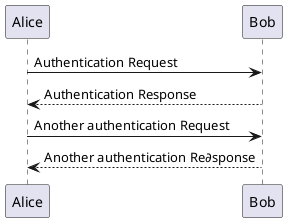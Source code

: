 @startuml
Alice -> Bob: Authentication Request
Bob --> Alice: Authentication Response
Alice -> Bob: Another authentication Request
Alice <-- Bob: Another authentication Re∂sponse
@enduml

@startuml
actor Foo1
boundary Foo2
control Foo3
entity Foo4
database Foo5
collections Foo6
Foo1 -> Foo2 : To boundary
Foo1 -> Foo3 : To control
Foo1 -> Foo4 : To entity
Foo1 -> Foo5 : To database
Foo1 -> Foo6 : To collections
@enduml

@startuml
actor Bob #red
' The only difference between actor
'and participant is the drawing
participant Alice
participant "I have a really\nlong name" as L #99FF99
/'  You can also declare:
    participant L as "I have a really \nlong name" #99FF99
    '/
Alice -> Bob : Authentication Request
Bob -> Alice : Authentication Response
Bob -> L : Log transaction
@enduml

@startuml
participant Last order 30
participant Middle order 20
participant First order 10
@enduml

@startuml
Alice -> "Bob()" : Hello
"Bob()" -> "This is very\nlong" as Long
' You can also declare:
' "Bob()" -> Long as "This is very\nlong"
Long -> "Bob()" : ok
@enduml

@startuml
Alice -> Alice : This is a signal to self.\nIt also demontrates\nmultiline \ntext
@enduml

@startuml
Bob ->x Alice
Bob -> Alice
Bob ->> Alice
Bob -\ Alice
Bob \\- Alice
Bob //-- Alice
Bob ->o Alice
Bob o\\-- Alice
Bob <-> Alice
Bob <->o Alice
@enduml

@startuml
Bob -[#red]> Alice : hello
Alice -[#0000FF]-> Bob : ok
@enduml

@startuml
autonumber
Bob -> Alice : Authentication Request
Bob <- Alice : Authentication Response
@enduml

@startuml
autonumber
Bob -> Alice : Authentication Request
Bob <- Alice : Authentication Response

autonumber 15
Bob -> Alice : Another authentication Request
Bob <- Alice : Another authentication Response

autonumber 40 10
Bob -> Alice : Yet another authentication Request
Bob <- Alice : Yet another authentication Respons
@enduml

@startuml
autonumber "<b>[000]"
Bob -> Alice : Authentication Request
Bob <- Alice : Authentication Response

autonumber 15 "<b>(<u>##</u>)"
Bob -> Alice : Another authentication Request
Bob <- Alice : Another authentication Response

autonumber 40 10 "<font color=red><b>Message 0  "
Bob -> Alice : Yet another authentication Request
Bob <- Alice : Yet another authentication Respons
@enduml

@startuml
autonumber 10 10 "<b>[000]"
Bob -> Alice : Authentication Request
Bob <- Alice : Authentication Response

autonumber stop
Bob -> Alice : dummy

autonumber resume "<font color=red><b>Message 0  "
Bob -> Alice : Yet another authentication Request
Bob <- Alice : Yet another authentication Respons

autonumber stop
Bob -> Alice : dummy

autonumber resume 1 "<font color=blue><b>Message 0  "
Bob -> Alice : Yet another authentication Request
Bob <- Alice : Yet another authentication Respons
@enduml

@startuml
header Page Header
footer Page %page% of %lastpage%

title Example Title

Alice -> Bob : message 1
Alice -> Bob : message 2
@enduml

@startuml
Alice -> Bob : message 1
Alice -> Bob : message 2

newpage

Alice -> Bob : message 3
Alice -> Bob : message 4

newpage A little for the\nlast page

Alice -> Bob : message 5
Alice -> Bob : message 6
@enduml

@startuml
Alice -> Bob : Authentication Request

alt successful case

Bob -> Alice : Authentication Accepted

else some kind of failure

Bob -> Alice : Authentication Failure
group My own label
Alice -> Log : Log attack start
    loop 1000 times
        Alice -> Bob : DNS Attack
    end
Alice -> Log : Log attack end
end

else Another type of failure

    Bob -> Alice : Please repeat

end
@enduml

@startuml
Alice -> Bob : hello
note left : this is a first note

Bob -> Alice : ok
note right : this is another note

Bob -> Bob : I am thinking
note left
a note
can also be difined
on several lines
end note
@enduml

@startuml
participant Alice
participant Bob
note left of Alice #aqua
This is displayed
left of Alice.
end note

note right of Alice : This is displayed right of Alice

note over Alice, Bob #FFAAAA : This is displayed\n over Bob and Alice.

note over Bob, Alice
This is yet another
example of
a long note.
end note
@enduml

@startuml
caller -> server : conReq
hnote over caller : idle
caller <- server : conConf
rnote over server
"r" as rectangle
"h" as hexagon
endnote
@enduml

@startuml
participant Alice
participant "The **Famous** Bob" as Bob

Alice -> Bob : hello --there--
... Some ~~long delay~~ ...
Bob -> Alice : ok
note left 
    This is **bold**
    This is //italics//
    This is ""monospaced""
    This is --stroked--
    This is __underlined__
    This is ~~waved~~
end note

Alice -> Bob : A //well formatted// message
note right of Alice
    This is <back:cadetblue><size:18>displayed</size></back>
    __left of __ Alice.
end note

note left of Bob
    <u:red>This</u> is <color #118888>displayed</color>
    **<color purple>left of</color> <s:red>Alice</strike> Bob**.
end note

note over Alice, Bob
    <w:#FF33FF>This is hosted</w> by <img sourceforge.jpg>
end note
@enduml

@startuml

== Initialization ==

Alice -> Bob : Authentication Request
Bob -> Alice : Authentication Response

== Repetition ==

Alice -> Bob : Another authentication Request
Bob -> Alice : Another authentication Response

@enduml

@startuml
participant Alice
actor Bob

ref over Alice, Bob : Init

Alice -> Bob : hello

ref over Bob
    This can be on
    several lines
end ref
@enduml

@startuml
Alice -> Bob : Authentication Request
...
Bob --> Alice : Authentication Response
... 5 minutes latter...
Bob --> Alice : Bye !
@enduml

@startuml
Alice -> Bob : message 1
Bob --> Alice : ok
|||
Alice -> Bob : message 2
Bob --> Alice : ok
||100||
Alice -> Bob : message 3
Bob --> Alice : ok
@enduml

@startuml
participant User

User -> A : DoWrok
activate A

A -> B : << createReuest >>
activate B

B -> C : DoWork
activate C
C --> B : WorkDone
destroy C

B --> A : RequestCreated
deactivate B

A --> User : Done
Deactivate A
@enduml

@startuml
participant User

User -> A : DoWork
activate A #FFBBBB

A -> A : Internal Call
activate A #DarkSalmon

A -> B : << createRequest >>
activate B

B --> A : RequestCreated
deactivate B
deactivate A
A -> User : Done
deactivate A
@enduml

@startuml
Bob -> Alice : hello
activate Alice
Alice -> Alice : some action
return bye
@enduml

@startuml
Bob -> Alice : hello

create Other
Alice -> Other : new

create control String
Alice -> String

note right : You can also put notes!

Alice -> Bob : ok
@enduml

@startuml
[-> A : DoWork

activate A

A -> A : Internal call
activate A

A ->] : << createRequest >>

A <--] : RequestCreated
deactivate A
[<- A : Done
deactivate A
@enduml

@startuml
[-> Bob
[o-> Bob
[o->o Bob
[x-> Bob
[<- Bob
[x<- Bob

Bob ->]
Bob ->o]
Bob o->o]
Bob ->x]
Bob <-]
Bob x<-]
@enduml

@startuml

participant "Famous Bob" as Bob << Generated >>
participant Alice << (C,#ADD1B2) Testable >>

Bob ->  Alice: First message

@enduml

@startuml
skinparam Guillemet false
participant "Famous Bob" as Bob << Generated >>
participant Alice << (C,#ADD1B2) Testable >>

Bob -> Alice: First message
@enduml

@startuml
participant Bob << (C,#ADD1B2) >>
participant Alice << (C,#ADD1B2) >>

Bob -> Alice: First message
@enduml

@startuml
title __Simple__ **communication** example

Alice -> Bob: Authentication Request
Bob -> Alice: Authentication Response
@enduml

@startuml
title __Simple__ **communication** example\non several lines
Alice -> Bob: Authentication Request
Bob -> Alice: Authentication Response

@enduml

@startuml
title
    <u>Simple</u> communication example
    on <i>several</i> lines and using <font color=red>html</font>
    This is hosted by <img:sorceforge.jpg>
end title

Alice -> Bob: Authentication Request
Bob -> Alice: Authentication Response
@enduml

@startuml
box "Internal Service" #LightBlue
participant Bob
participant Alice
end box
participant Other

Bob -> Alice : hello
Alice -> Other : hello
@enduml

@startuml
hide footbox
title Footer removed

Alice -> Bob : Authentication Request
Bob -> Alice : Authentication Response
@enduml

@startuml
skinparam SequenceArrowThickness 2
skinparam RoundCorner 20
skinparam MaxMessageSize 60
skinparam SequenceParticipant underline

actor User
participant "First Class" as A
participant "Second Class" as B
participant "Last Class" as C

User -> A: DoWork
activate A

A -> B: Create Request
activate B

B -> C: DoWork
activate C
C --> B: WorkDone
destroy C

B --> A: Request Created
deactivate B

A --> User: Done
deactivate A

@enduml

@startuml
skinparam BackgroundColor #EEEBDC
skinparam Handwritten true

skinparam sequence {
    ArrowColor DeepSkyBlue
    ActorBorderColor DeepSkyBlue
    LifeLineBorderColor blue
    LifeLineBackgroundColor #A9DCDF

    ParticipantBorderColor DeepSkyBlue
    ParticipantBackgroundColor DodgerBlue
    ParticipantFontName Impact
    ParticipantFontSize 17
    ParticipantFontColor #A9DCDF

    ActorBackgroundColor aqua
    ActorFontColor DeepSkyBlue
    ActorFontSize 17
    ActorFontSize Aapex
}

actor User
participant "First Class" as A
participant "Second Class" as B
participant "Last Class" as C

User -> A: DoWork
activate A

A -> B: Create Request
activate B

B -> C: DoWork
activate C
C --> B: WorkDone
destroy C

B --> A: Request Created
deactivate B

A --> User: Done
deactivate A

@enduml

@startuml
skinparam ParticipantPadding 20
skinparam BoxPadding 10

box "Foo1"
participant Alice1
participant Alice2
end box

box "Foo2"
participant Bob1
participant Bob2
end box

Alice1 -> Bob1: hello
Alice1 -> Out: out
@enduml

ユースケース図

@startuml
(First usecase)
(Another usecase) as (UC2)
usecase UC3
usecase (Last\nusecase) as UC4
@enduml

@startuml
:First Actor:
:Another\nactor: as Men2
actor Men3
actor :Last actor: as Men4
@enduml

@startuml
usecase UC1 as "You can use
several lines to define your usecase.
You can also use separators.
--
Several separators are possible.
==
And you can add titles:
..Conclusion..
This allows large descriptiopn."
@enduml

@startuml
User -> (Start)
User --> (Use the application) : A small label

:Main Admin: ---> (Use the application) : This is\nyet another\nlabel
@enduml

@startuml
:Main Admin: as Admin
(Use the application) as (Use)

User <|-- Admin
(Start) <|-- (Use)
@enduml

@startuml
:Main Admin: as Admin
(Use the application) as (Use)

User -> (Start)
User --> (Use)

Admin ---> (Use)

note right of Admin: This is an example.

note right of (Use)
    A note can also
    be on several lines
end note

note "This note is connected\nto several objects." as N2
(Start) .. N2
N2 .. (Use)
@enduml

@startuml
User << Human >>
:Main Database: as MySql << Application >>
(Start) << One Shot >>
(Use the application) as (Use) << Main >>

User -> (Start)
User --> (Use)

MySql --> (Use)
@enduml

@startuml
:user: --> (Use case 1)
:user: -> (Use case 2)
@enduml

@startuml
(Use case 1) <.. :user:
(Use case 2) <- :user:
@enduml

@startuml
:user: -left-> (dummyLeft)
:user: -right-> (dummyRight)
:user: -up-> (dummyUp)
:user: -down-> (dummyDown)
@enduml

@startuml
:actor1: --> (Usecase1)
newpage
:actor2: --> (Usecase2)
@enduml

@startuml
'default
top to bottom direction
user1 --> (Usecase 1)
user2 --> (Usecase 2)
@enduml

@startuml
left to right direction
user1 --> (Usecase 1)
user2 --> (Usecase 2)
@enduml

@startuml
skinparam Handwritten true

skinparam usecase {
    BackgroundColor DarkSeaGreen
    BorderColor DarkSlateGray

    BackgroundColor<< Main >> YellowGreen
    BorderColor<< Main >> YellowGreen

    ArrowColor Olive
    ActorBorderColor black
    ActorFontName Courier

    ActorBackgroundColor<< Human >> Gold
}

User << Human >>
:Main Database: as MySql << Application >>
(Start) << One Shot >>
(Use the application) as (Use) << Main >>

User -> (Start)
User --> (Use)

MySql --> (Use)
@enduml

@startuml
left to right direction
skinparam PackageStyle rectangle
actor customer
actor clerk
rectangle checkout {
    customer -- (checkout)
    (checkout) .> (payment) : include
    (help) .> (checkout) : extends
    (checkout) -- clerk
}
@enduml


